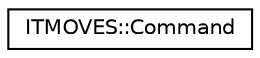 digraph "Graphical Class Hierarchy"
{
 // LATEX_PDF_SIZE
  edge [fontname="Helvetica",fontsize="10",labelfontname="Helvetica",labelfontsize="10"];
  node [fontname="Helvetica",fontsize="10",shape=record];
  rankdir="LR";
  Node0 [label="ITMOVES::Command",height=0.2,width=0.4,color="black", fillcolor="white", style="filled",URL="$class_i_t_m_o_v_e_s_1_1_command.html",tooltip="This class contains the publisher for the steering and speed commands and holds various speed values."];
}
